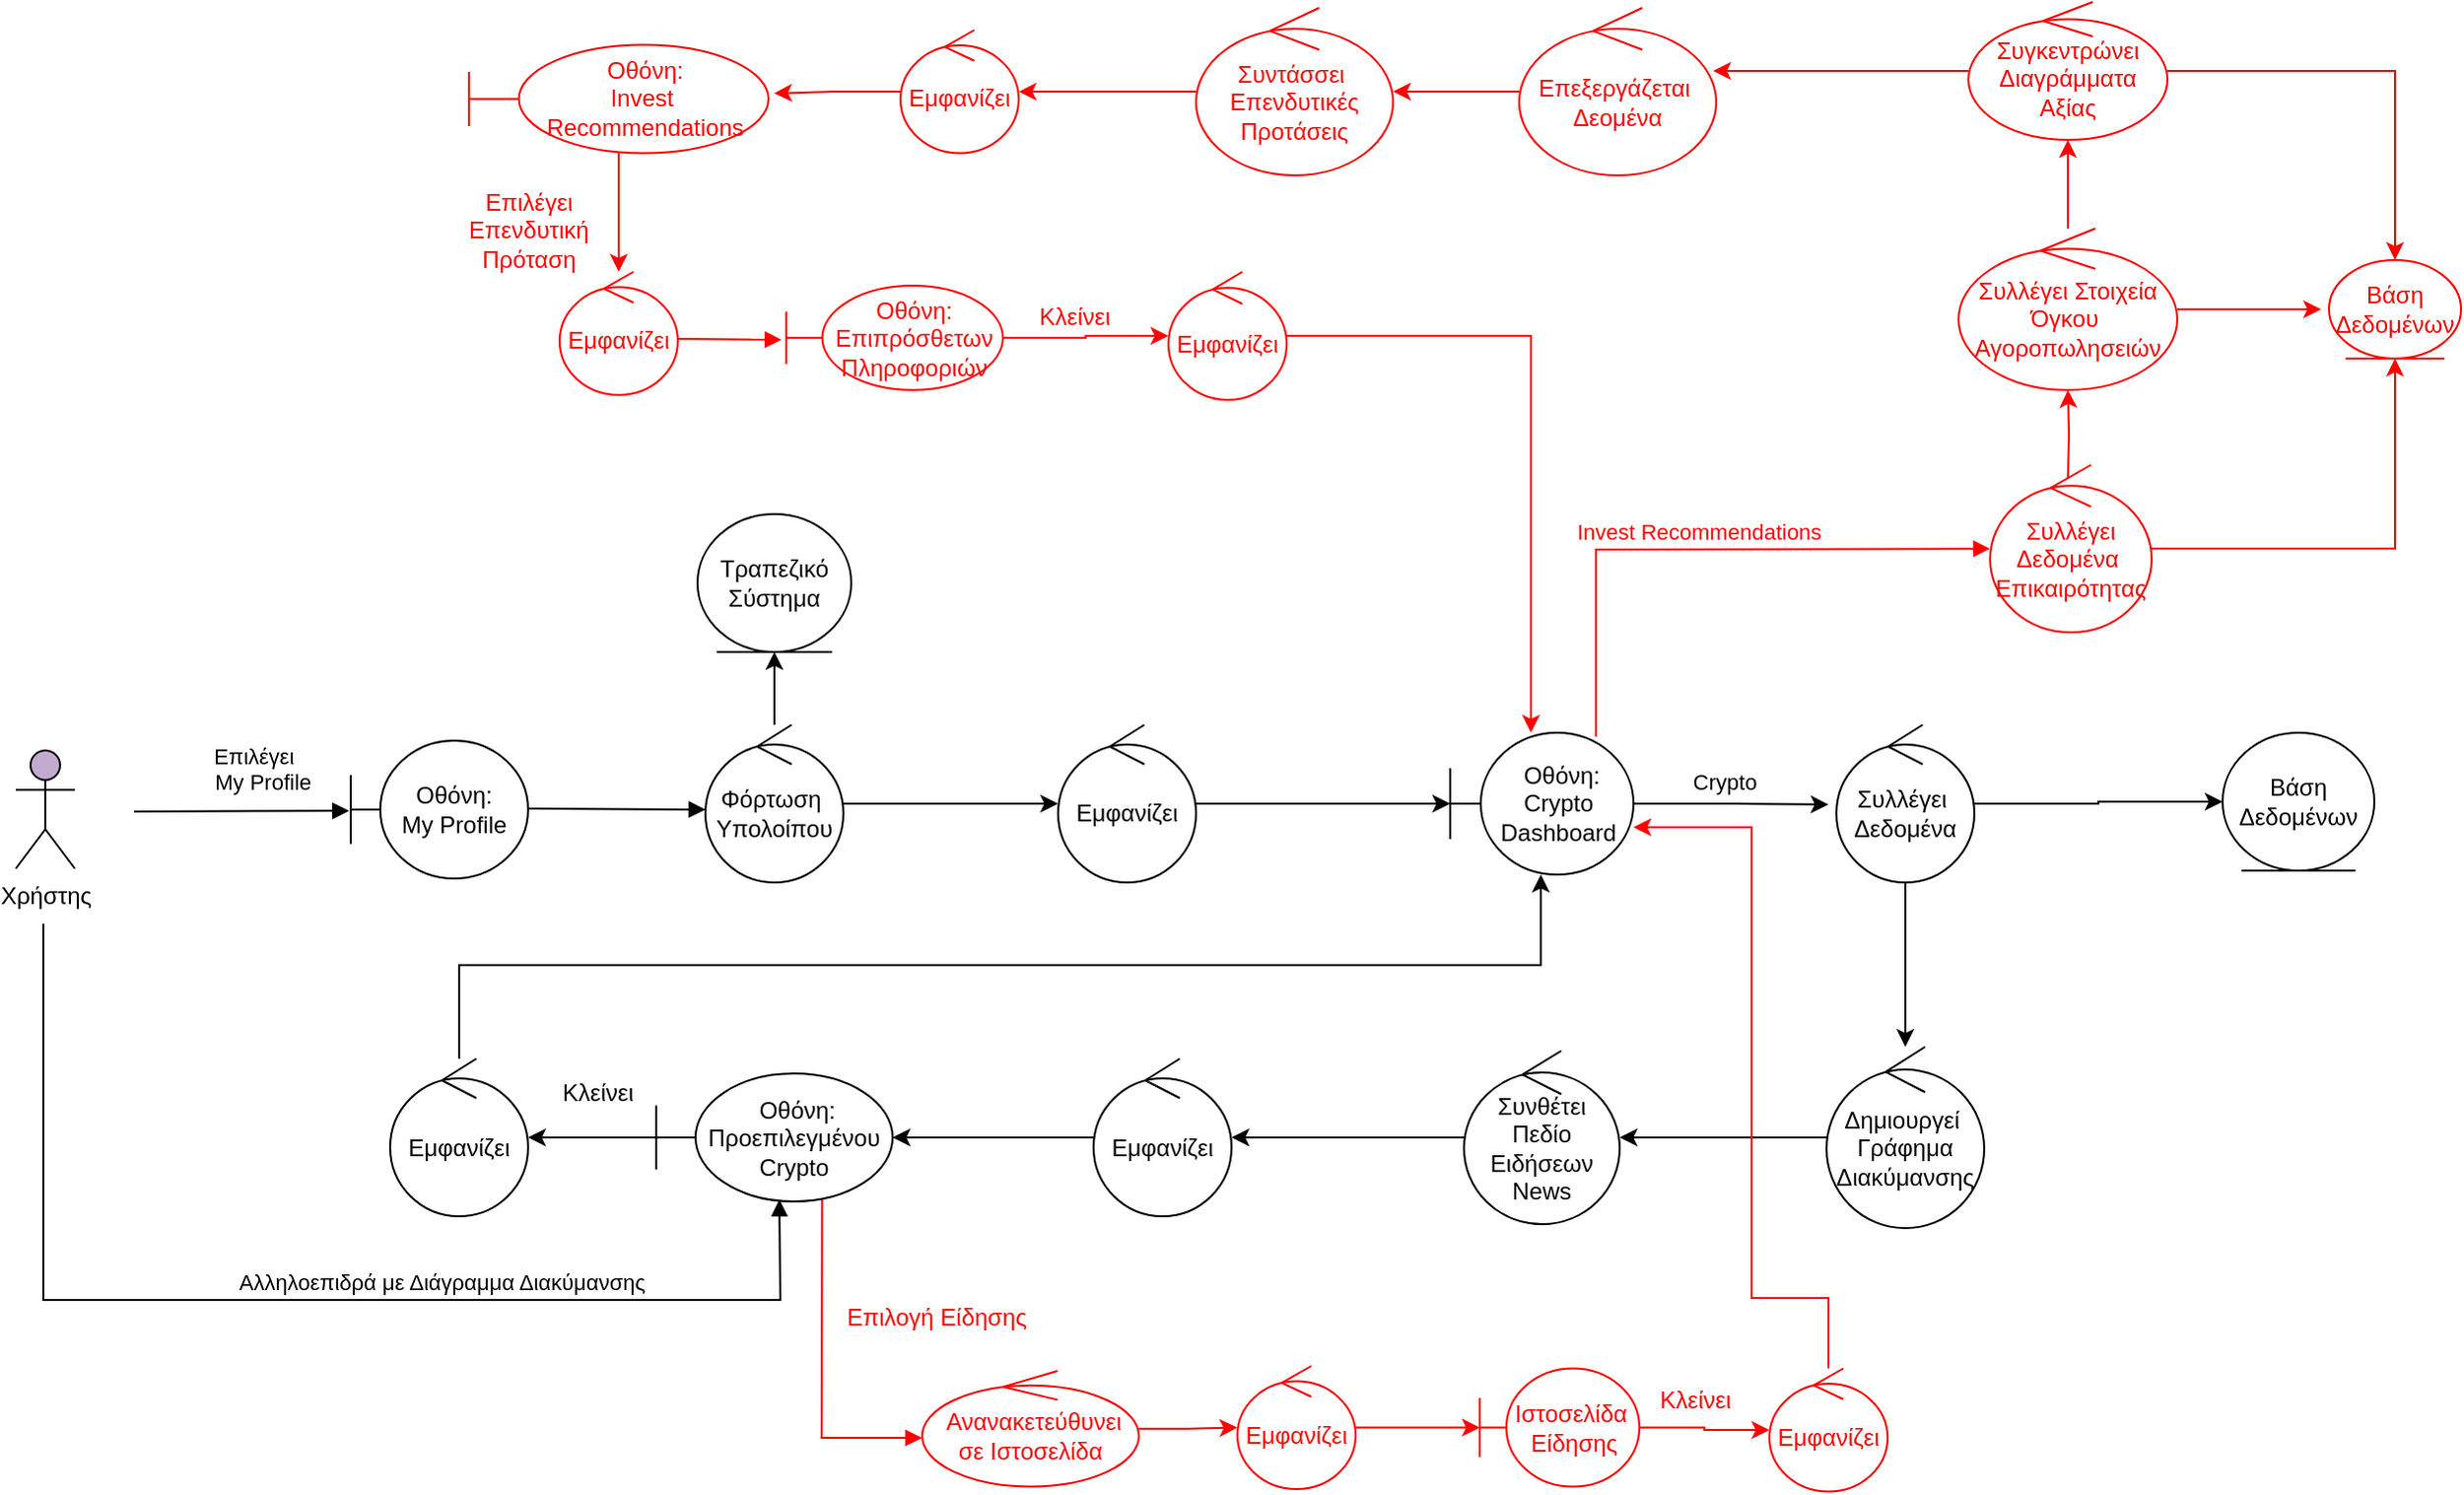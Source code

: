 <mxfile version="19.0.1" type="github"><diagram id="_nPXeiWnj96W809UX9Hm" name="Page-1"><mxGraphModel dx="2130" dy="1215" grid="0" gridSize="10" guides="1" tooltips="1" connect="1" arrows="1" fold="1" page="0" pageScale="1" pageWidth="827" pageHeight="1169" background="#ffffff" math="0" shadow="0"><root><mxCell id="0"/><mxCell id="1" parent="0"/><mxCell id="AXTZd4ac_4bMyf1W9GCl-1" value="Οθόνη:&lt;br&gt;My Profile" style="shape=umlBoundary;whiteSpace=wrap;html=1;" parent="1" vertex="1"><mxGeometry x="80" y="160" width="90" height="70" as="geometry"/></mxCell><mxCell id="AXTZd4ac_4bMyf1W9GCl-2" value="Επιλέγει&amp;nbsp;&lt;br&gt;&amp;nbsp; My Profile" style="html=1;verticalAlign=bottom;endArrow=block;rounded=0;entryX=-0.009;entryY=0.509;entryDx=0;entryDy=0;entryPerimeter=0;" parent="1" target="AXTZd4ac_4bMyf1W9GCl-1" edge="1"><mxGeometry x="0.136" y="6" width="80" relative="1" as="geometry"><mxPoint x="-30" y="196" as="sourcePoint"/><mxPoint x="50" y="194.5" as="targetPoint"/><Array as="points"><mxPoint x="-30" y="196"/></Array><mxPoint as="offset"/></mxGeometry></mxCell><mxCell id="AXTZd4ac_4bMyf1W9GCl-3" value="&lt;font color=&quot;#000000&quot;&gt;Χρήστης&lt;/font&gt;" style="shape=umlActor;verticalLabelPosition=bottom;verticalAlign=top;html=1;outlineConnect=0;fillColor=#C3ABD0;fontColor=#ffffff;strokeColor=#000000;" parent="1" vertex="1"><mxGeometry x="-90" y="165" width="30" height="60" as="geometry"/></mxCell><mxCell id="AXTZd4ac_4bMyf1W9GCl-16" value="" style="edgeStyle=orthogonalEdgeStyle;rounded=0;orthogonalLoop=1;jettySize=auto;html=1;entryX=-0.057;entryY=0.506;entryDx=0;entryDy=0;entryPerimeter=0;" parent="1" source="AXTZd4ac_4bMyf1W9GCl-5" target="AXTZd4ac_4bMyf1W9GCl-25" edge="1"><mxGeometry relative="1" as="geometry"><mxPoint x="874" y="213" as="targetPoint"/></mxGeometry></mxCell><mxCell id="AXTZd4ac_4bMyf1W9GCl-44" value="Crypto" style="edgeLabel;html=1;align=center;verticalAlign=middle;resizable=0;points=[];fontColor=#000000;" parent="AXTZd4ac_4bMyf1W9GCl-16" vertex="1" connectable="0"><mxGeometry x="-0.251" relative="1" as="geometry"><mxPoint x="8" y="-11" as="offset"/></mxGeometry></mxCell><mxCell id="AXTZd4ac_4bMyf1W9GCl-5" value="&amp;nbsp;Οθόνη:&lt;br&gt;Crypto&lt;br&gt;Dashboard" style="shape=umlBoundary;whiteSpace=wrap;html=1;" parent="1" vertex="1"><mxGeometry x="638" y="156" width="93" height="72" as="geometry"/></mxCell><mxCell id="AXTZd4ac_4bMyf1W9GCl-7" value="" style="html=1;verticalAlign=bottom;endArrow=block;rounded=0;" parent="1" edge="1"><mxGeometry width="80" relative="1" as="geometry"><mxPoint x="170" y="194.52" as="sourcePoint"/><mxPoint x="260" y="195.0" as="targetPoint"/><Array as="points"/></mxGeometry></mxCell><mxCell id="g1nBPuacDrlMTDoTEJjW-10" value="" style="edgeStyle=orthogonalEdgeStyle;rounded=0;orthogonalLoop=1;jettySize=auto;html=0;labelBackgroundColor=#FFFFFF;fontFamily=Helvetica;fontSize=12;fontColor=#000000;strokeColor=#000000;" parent="1" source="AXTZd4ac_4bMyf1W9GCl-10" target="AXTZd4ac_4bMyf1W9GCl-5" edge="1"><mxGeometry relative="1" as="geometry"/></mxCell><mxCell id="AXTZd4ac_4bMyf1W9GCl-10" value="Εμφανίζει" style="ellipse;shape=umlControl;whiteSpace=wrap;html=1;" parent="1" vertex="1"><mxGeometry x="439" y="152" width="70" height="80" as="geometry"/></mxCell><mxCell id="AXTZd4ac_4bMyf1W9GCl-19" value="" style="edgeStyle=orthogonalEdgeStyle;rounded=0;orthogonalLoop=1;jettySize=auto;html=1;" parent="1" source="AXTZd4ac_4bMyf1W9GCl-17" target="AXTZd4ac_4bMyf1W9GCl-18" edge="1"><mxGeometry relative="1" as="geometry"/></mxCell><mxCell id="AXTZd4ac_4bMyf1W9GCl-22" value="" style="edgeStyle=orthogonalEdgeStyle;rounded=0;orthogonalLoop=1;jettySize=auto;html=1;" parent="1" source="AXTZd4ac_4bMyf1W9GCl-17" target="AXTZd4ac_4bMyf1W9GCl-10" edge="1"><mxGeometry relative="1" as="geometry"><mxPoint x="560" y="60" as="targetPoint"/></mxGeometry></mxCell><mxCell id="AXTZd4ac_4bMyf1W9GCl-17" value="Φόρτωση&amp;nbsp;&lt;br&gt;Υπολοίπου" style="ellipse;shape=umlControl;whiteSpace=wrap;html=1;" parent="1" vertex="1"><mxGeometry x="260" y="152" width="70" height="80" as="geometry"/></mxCell><mxCell id="AXTZd4ac_4bMyf1W9GCl-18" value="Τραπεζικό Σύστημα" style="ellipse;shape=umlEntity;whiteSpace=wrap;html=1;" parent="1" vertex="1"><mxGeometry x="256" y="45" width="78" height="70" as="geometry"/></mxCell><mxCell id="g1nBPuacDrlMTDoTEJjW-11" value="" style="edgeStyle=orthogonalEdgeStyle;rounded=0;orthogonalLoop=1;jettySize=auto;html=0;labelBackgroundColor=#FFFFFF;fontFamily=Helvetica;fontSize=12;fontColor=#000000;strokeColor=#000000;" parent="1" source="AXTZd4ac_4bMyf1W9GCl-25" target="AXTZd4ac_4bMyf1W9GCl-28" edge="1"><mxGeometry relative="1" as="geometry"/></mxCell><mxCell id="g1nBPuacDrlMTDoTEJjW-22" value="" style="edgeStyle=orthogonalEdgeStyle;rounded=0;orthogonalLoop=1;jettySize=auto;html=0;labelBackgroundColor=#FFFFFF;fontFamily=Helvetica;fontSize=12;fontColor=#FF0000;strokeColor=#000000;" parent="1" source="AXTZd4ac_4bMyf1W9GCl-25" target="AXTZd4ac_4bMyf1W9GCl-27" edge="1"><mxGeometry relative="1" as="geometry"/></mxCell><mxCell id="AXTZd4ac_4bMyf1W9GCl-25" value="Συλλέγει&amp;nbsp;&lt;br&gt;Δεδομένα" style="ellipse;shape=umlControl;whiteSpace=wrap;html=1;" parent="1" vertex="1"><mxGeometry x="834" y="152" width="70" height="80" as="geometry"/></mxCell><mxCell id="AXTZd4ac_4bMyf1W9GCl-27" value="Βάση Δεδομένων" style="ellipse;shape=umlEntity;whiteSpace=wrap;html=1;" parent="1" vertex="1"><mxGeometry x="1030" y="156" width="77" height="70" as="geometry"/></mxCell><mxCell id="AXTZd4ac_4bMyf1W9GCl-37" value="" style="edgeStyle=orthogonalEdgeStyle;rounded=0;orthogonalLoop=1;jettySize=auto;html=1;" parent="1" source="AXTZd4ac_4bMyf1W9GCl-28" target="AXTZd4ac_4bMyf1W9GCl-29" edge="1"><mxGeometry relative="1" as="geometry"/></mxCell><mxCell id="AXTZd4ac_4bMyf1W9GCl-28" value="Δημιουργεί&amp;nbsp;&lt;br&gt;Γράφημα Διακύμανσης" style="ellipse;shape=umlControl;whiteSpace=wrap;html=1;" parent="1" vertex="1"><mxGeometry x="829" y="315.5" width="80" height="92" as="geometry"/></mxCell><mxCell id="AXTZd4ac_4bMyf1W9GCl-38" value="" style="edgeStyle=orthogonalEdgeStyle;rounded=0;orthogonalLoop=1;jettySize=auto;html=1;" parent="1" source="AXTZd4ac_4bMyf1W9GCl-29" target="AXTZd4ac_4bMyf1W9GCl-31" edge="1"><mxGeometry relative="1" as="geometry"/></mxCell><mxCell id="AXTZd4ac_4bMyf1W9GCl-29" value="Συνθέτει Πεδίο Ειδήσεων News" style="ellipse;shape=umlControl;whiteSpace=wrap;html=1;" parent="1" vertex="1"><mxGeometry x="645" y="317.5" width="79" height="88" as="geometry"/></mxCell><mxCell id="g1nBPuacDrlMTDoTEJjW-3" value="" style="edgeStyle=orthogonalEdgeStyle;rounded=0;orthogonalLoop=1;jettySize=auto;html=0;labelBackgroundColor=#FFFFFF;fontFamily=Helvetica;fontSize=12;fontColor=#000000;strokeColor=#000000;" parent="1" source="AXTZd4ac_4bMyf1W9GCl-31" target="AXTZd4ac_4bMyf1W9GCl-33" edge="1"><mxGeometry relative="1" as="geometry"/></mxCell><mxCell id="AXTZd4ac_4bMyf1W9GCl-31" value="Εμφανίζει" style="ellipse;shape=umlControl;whiteSpace=wrap;html=1;" parent="1" vertex="1"><mxGeometry x="457" y="321.5" width="70" height="80" as="geometry"/></mxCell><mxCell id="AXTZd4ac_4bMyf1W9GCl-40" value="Αλληλοεπιδρά με Διάγραμμα Διακύμανσης" style="html=1;verticalAlign=bottom;endArrow=block;rounded=0;entryX=0.521;entryY=0.985;entryDx=0;entryDy=0;entryPerimeter=0;" parent="1" target="AXTZd4ac_4bMyf1W9GCl-33" edge="1"><mxGeometry x="0.276" width="80" relative="1" as="geometry"><mxPoint x="-76" y="253" as="sourcePoint"/><mxPoint x="40" y="420" as="targetPoint"/><Array as="points"><mxPoint x="-76" y="280"/><mxPoint x="-76" y="444"/><mxPoint x="298" y="444"/></Array><mxPoint as="offset"/></mxGeometry></mxCell><mxCell id="AXTZd4ac_4bMyf1W9GCl-45" value="&lt;font color=&quot;#ff0000&quot;&gt;Invest Recommendations&lt;/font&gt;" style="html=1;verticalAlign=bottom;endArrow=block;rounded=0;fontColor=#000000;strokeColor=#FF0000;" parent="1" target="AXTZd4ac_4bMyf1W9GCl-47" edge="1"><mxGeometry width="80" relative="1" as="geometry"><mxPoint x="712" y="158" as="sourcePoint"/><mxPoint x="910" y="10" as="targetPoint"/><Array as="points"><mxPoint x="712" y="63"/></Array></mxGeometry></mxCell><mxCell id="AXTZd4ac_4bMyf1W9GCl-50" value="" style="edgeStyle=orthogonalEdgeStyle;rounded=0;orthogonalLoop=1;jettySize=auto;html=1;fontColor=#FF0000;strokeColor=#FF0000;" parent="1" target="AXTZd4ac_4bMyf1W9GCl-48" edge="1"><mxGeometry relative="1" as="geometry"><mxPoint x="951.5" y="27" as="sourcePoint"/></mxGeometry></mxCell><mxCell id="NO3VGolb-QEhstimBeXr-2" style="edgeStyle=orthogonalEdgeStyle;rounded=0;orthogonalLoop=1;jettySize=auto;html=1;entryX=0.5;entryY=1;entryDx=0;entryDy=0;strokeColor=#FF0000;" edge="1" parent="1" source="AXTZd4ac_4bMyf1W9GCl-47" target="AXTZd4ac_4bMyf1W9GCl-56"><mxGeometry relative="1" as="geometry"/></mxCell><mxCell id="AXTZd4ac_4bMyf1W9GCl-47" value="Συλλέγει Δεδομένα&amp;nbsp;&lt;br&gt;Επικαιρότητας" style="ellipse;shape=umlControl;whiteSpace=wrap;html=1;fontColor=#FF0000;strokeColor=#FF0000;" parent="1" vertex="1"><mxGeometry x="912" y="20" width="82" height="85" as="geometry"/></mxCell><mxCell id="AXTZd4ac_4bMyf1W9GCl-51" value="" style="edgeStyle=orthogonalEdgeStyle;rounded=0;orthogonalLoop=1;jettySize=auto;html=1;fontColor=#FF0000;strokeColor=#FF0000;" parent="1" source="AXTZd4ac_4bMyf1W9GCl-48" target="AXTZd4ac_4bMyf1W9GCl-49" edge="1"><mxGeometry relative="1" as="geometry"/></mxCell><mxCell id="AXTZd4ac_4bMyf1W9GCl-55" value="" style="edgeStyle=orthogonalEdgeStyle;rounded=0;orthogonalLoop=1;jettySize=auto;html=1;fontColor=#FF0000;strokeColor=#FF0000;" parent="1" source="AXTZd4ac_4bMyf1W9GCl-48" edge="1"><mxGeometry relative="1" as="geometry"><mxPoint x="1080" y="-59" as="targetPoint"/></mxGeometry></mxCell><mxCell id="AXTZd4ac_4bMyf1W9GCl-48" value="Συλλέγει Στοιχεία Όγκου&amp;nbsp;&lt;br&gt;Αγοροπωλησειών" style="ellipse;shape=umlControl;whiteSpace=wrap;html=1;fontColor=#FF0000;strokeColor=#FF0000;" parent="1" vertex="1"><mxGeometry x="896" y="-100" width="111" height="82" as="geometry"/></mxCell><mxCell id="AXTZd4ac_4bMyf1W9GCl-57" value="" style="edgeStyle=orthogonalEdgeStyle;rounded=0;orthogonalLoop=1;jettySize=auto;html=1;fontColor=#FF0000;strokeColor=#FF0000;" parent="1" source="AXTZd4ac_4bMyf1W9GCl-49" target="AXTZd4ac_4bMyf1W9GCl-56" edge="1"><mxGeometry relative="1" as="geometry"/></mxCell><mxCell id="AXTZd4ac_4bMyf1W9GCl-59" value="" style="edgeStyle=orthogonalEdgeStyle;rounded=0;orthogonalLoop=1;jettySize=auto;html=1;fontColor=#FF0000;strokeColor=#FF0000;" parent="1" source="AXTZd4ac_4bMyf1W9GCl-49" target="AXTZd4ac_4bMyf1W9GCl-58" edge="1"><mxGeometry relative="1" as="geometry"><Array as="points"><mxPoint x="783" y="-180"/><mxPoint x="783" y="-180"/></Array></mxGeometry></mxCell><mxCell id="AXTZd4ac_4bMyf1W9GCl-49" value="Συγκεντρώνει Διαγράμματα Αξίας" style="ellipse;shape=umlControl;whiteSpace=wrap;html=1;fontColor=#FF0000;strokeColor=#FF0000;" parent="1" vertex="1"><mxGeometry x="901" y="-215" width="101" height="70" as="geometry"/></mxCell><mxCell id="AXTZd4ac_4bMyf1W9GCl-56" value="&lt;font color=&quot;#ff0000&quot;&gt;Βάση Δεδομένων&lt;/font&gt;" style="ellipse;shape=umlEntity;whiteSpace=wrap;html=1;strokeColor=#FF0000;" parent="1" vertex="1"><mxGeometry x="1084" y="-84" width="67" height="50" as="geometry"/></mxCell><mxCell id="AXTZd4ac_4bMyf1W9GCl-61" value="" style="edgeStyle=orthogonalEdgeStyle;rounded=0;orthogonalLoop=1;jettySize=auto;html=1;fontColor=#FF0000;strokeColor=#FF0000;" parent="1" source="AXTZd4ac_4bMyf1W9GCl-58" target="AXTZd4ac_4bMyf1W9GCl-60" edge="1"><mxGeometry relative="1" as="geometry"/></mxCell><mxCell id="AXTZd4ac_4bMyf1W9GCl-58" value="Επεξεργάζεται&amp;nbsp;&lt;br&gt;Δεομένα" style="ellipse;shape=umlControl;whiteSpace=wrap;html=1;fontColor=#FF0000;strokeColor=#FF0000;" parent="1" vertex="1"><mxGeometry x="673" y="-212" width="100" height="85" as="geometry"/></mxCell><mxCell id="AXTZd4ac_4bMyf1W9GCl-63" value="" style="edgeStyle=orthogonalEdgeStyle;rounded=0;orthogonalLoop=1;jettySize=auto;html=1;fontColor=#FF0000;strokeColor=#FF0000;" parent="1" source="AXTZd4ac_4bMyf1W9GCl-60" target="AXTZd4ac_4bMyf1W9GCl-62" edge="1"><mxGeometry relative="1" as="geometry"><mxPoint x="550" y="-127" as="targetPoint"/></mxGeometry></mxCell><mxCell id="AXTZd4ac_4bMyf1W9GCl-60" value="Συντάσσει&amp;nbsp;&lt;br&gt;Επενδυτικές&lt;br&gt;Προτάσεις&lt;br&gt;" style="ellipse;shape=umlControl;whiteSpace=wrap;html=1;fontColor=#FF0000;strokeColor=#FF0000;" parent="1" vertex="1"><mxGeometry x="509" y="-212" width="100" height="85" as="geometry"/></mxCell><mxCell id="AXTZd4ac_4bMyf1W9GCl-65" value="" style="edgeStyle=orthogonalEdgeStyle;rounded=0;orthogonalLoop=1;jettySize=auto;html=1;fontColor=#FF0000;strokeColor=#FF0000;entryX=1.019;entryY=0.448;entryDx=0;entryDy=0;entryPerimeter=0;" parent="1" source="AXTZd4ac_4bMyf1W9GCl-62" target="AXTZd4ac_4bMyf1W9GCl-64" edge="1"><mxGeometry relative="1" as="geometry"/></mxCell><mxCell id="AXTZd4ac_4bMyf1W9GCl-62" value="Εμφανίζει&lt;br&gt;" style="ellipse;shape=umlControl;whiteSpace=wrap;html=1;fontColor=#FF0000;strokeColor=#FF0000;" parent="1" vertex="1"><mxGeometry x="359" y="-200.75" width="60" height="62.5" as="geometry"/></mxCell><mxCell id="g1nBPuacDrlMTDoTEJjW-7" value="" style="edgeStyle=orthogonalEdgeStyle;rounded=0;orthogonalLoop=1;jettySize=auto;html=0;labelBackgroundColor=#FFFFFF;fontFamily=Helvetica;fontSize=12;fontColor=#000000;strokeColor=#FF0000;" parent="1" source="AXTZd4ac_4bMyf1W9GCl-64" target="AXTZd4ac_4bMyf1W9GCl-67" edge="1"><mxGeometry relative="1" as="geometry"/></mxCell><mxCell id="AXTZd4ac_4bMyf1W9GCl-64" value="Οθόνη:&lt;br&gt;Invest&amp;nbsp;&lt;br&gt;Recommendations" style="shape=umlBoundary;whiteSpace=wrap;html=1;fontColor=#FF0000;strokeColor=#FF0000;" parent="1" vertex="1"><mxGeometry x="140" y="-193.25" width="152" height="55" as="geometry"/></mxCell><mxCell id="AXTZd4ac_4bMyf1W9GCl-67" value="Εμφανίζει&lt;br&gt;" style="ellipse;shape=umlControl;whiteSpace=wrap;html=1;fontColor=#FF0000;strokeColor=#FF0000;" parent="1" vertex="1"><mxGeometry x="186" y="-78" width="60" height="62.5" as="geometry"/></mxCell><mxCell id="g1nBPuacDrlMTDoTEJjW-27" value="" style="edgeStyle=orthogonalEdgeStyle;rounded=0;orthogonalLoop=1;jettySize=auto;html=0;labelBackgroundColor=#FFFFFF;fontFamily=Helvetica;fontSize=12;fontColor=#FF0000;strokeColor=#FF0000;" parent="1" source="AXTZd4ac_4bMyf1W9GCl-69" target="g1nBPuacDrlMTDoTEJjW-25" edge="1"><mxGeometry relative="1" as="geometry"/></mxCell><mxCell id="AXTZd4ac_4bMyf1W9GCl-69" value="Οθόνη:&lt;br&gt;Επιπρόσθετων&lt;br&gt;Πληροφοριών" style="shape=umlBoundary;whiteSpace=wrap;html=1;fontColor=#FF0000;strokeColor=#FF0000;" parent="1" vertex="1"><mxGeometry x="301" y="-71" width="110" height="53" as="geometry"/></mxCell><mxCell id="AXTZd4ac_4bMyf1W9GCl-70" value="" style="html=1;verticalAlign=bottom;endArrow=block;rounded=0;fontColor=#FF0000;strokeColor=#FF0000;entryX=-0.021;entryY=0.518;entryDx=0;entryDy=0;entryPerimeter=0;" parent="1" target="AXTZd4ac_4bMyf1W9GCl-69" edge="1"><mxGeometry width="80" relative="1" as="geometry"><mxPoint x="246" y="-44" as="sourcePoint"/><mxPoint x="130" y="-20" as="targetPoint"/><Array as="points"/></mxGeometry></mxCell><mxCell id="AXTZd4ac_4bMyf1W9GCl-77" value="" style="html=1;verticalAlign=bottom;endArrow=block;rounded=0;fontColor=#FF0000;strokeColor=#FF0000;exitX=0.702;exitY=0.985;exitDx=0;exitDy=0;exitPerimeter=0;" parent="1" edge="1" source="AXTZd4ac_4bMyf1W9GCl-33"><mxGeometry width="80" relative="1" as="geometry"><mxPoint x="300" y="394" as="sourcePoint"/><mxPoint x="370" y="514" as="targetPoint"/><Array as="points"><mxPoint x="319" y="514"/></Array></mxGeometry></mxCell><mxCell id="AXTZd4ac_4bMyf1W9GCl-80" value="" style="edgeStyle=orthogonalEdgeStyle;rounded=0;orthogonalLoop=1;jettySize=auto;html=1;fontColor=#FF0000;strokeColor=#FF0000;" parent="1" source="AXTZd4ac_4bMyf1W9GCl-78" target="AXTZd4ac_4bMyf1W9GCl-79" edge="1"><mxGeometry relative="1" as="geometry"/></mxCell><mxCell id="AXTZd4ac_4bMyf1W9GCl-78" value="&amp;nbsp;Ανανακετεύθυνει&lt;br&gt;σε Ιστοσελίδα" style="ellipse;shape=umlControl;whiteSpace=wrap;html=1;fontColor=#FF0000;strokeColor=#FF0000;" parent="1" vertex="1"><mxGeometry x="370" y="480" width="110" height="58.75" as="geometry"/></mxCell><mxCell id="AXTZd4ac_4bMyf1W9GCl-82" value="" style="edgeStyle=orthogonalEdgeStyle;rounded=0;orthogonalLoop=1;jettySize=auto;html=1;fontColor=#FF0000;strokeColor=#FF0000;" parent="1" source="AXTZd4ac_4bMyf1W9GCl-79" target="AXTZd4ac_4bMyf1W9GCl-81" edge="1"><mxGeometry relative="1" as="geometry"/></mxCell><mxCell id="AXTZd4ac_4bMyf1W9GCl-79" value="Εμφανίζει&lt;br&gt;" style="ellipse;shape=umlControl;whiteSpace=wrap;html=1;fontColor=#FF0000;strokeColor=#FF0000;" parent="1" vertex="1"><mxGeometry x="530" y="477.5" width="60" height="62.5" as="geometry"/></mxCell><mxCell id="AXTZd4ac_4bMyf1W9GCl-87" value="" style="edgeStyle=orthogonalEdgeStyle;rounded=0;orthogonalLoop=1;jettySize=auto;html=1;fontColor=#FF0000;strokeColor=#FF0000;" parent="1" source="AXTZd4ac_4bMyf1W9GCl-81" target="AXTZd4ac_4bMyf1W9GCl-86" edge="1"><mxGeometry relative="1" as="geometry"/></mxCell><mxCell id="AXTZd4ac_4bMyf1W9GCl-81" value="Ιστοσελίδα&amp;nbsp;&lt;br&gt;Είδησης" style="shape=umlBoundary;whiteSpace=wrap;html=1;fontColor=#FF0000;strokeColor=#FF0000;" parent="1" vertex="1"><mxGeometry x="653" y="478.75" width="81" height="60" as="geometry"/></mxCell><mxCell id="NO3VGolb-QEhstimBeXr-1" style="edgeStyle=orthogonalEdgeStyle;rounded=0;orthogonalLoop=1;jettySize=auto;html=1;strokeColor=#FF0000;" edge="1" parent="1" source="AXTZd4ac_4bMyf1W9GCl-86" target="AXTZd4ac_4bMyf1W9GCl-5"><mxGeometry relative="1" as="geometry"><Array as="points"><mxPoint x="830" y="443"/><mxPoint x="791" y="443"/><mxPoint x="791" y="204"/></Array></mxGeometry></mxCell><mxCell id="AXTZd4ac_4bMyf1W9GCl-86" value="Εμφανίζει&lt;br&gt;" style="ellipse;shape=umlControl;whiteSpace=wrap;html=1;fontColor=#FF0000;strokeColor=#FF0000;" parent="1" vertex="1"><mxGeometry x="800" y="478.75" width="60" height="62.5" as="geometry"/></mxCell><mxCell id="g1nBPuacDrlMTDoTEJjW-15" value="" style="edgeStyle=orthogonalEdgeStyle;rounded=0;orthogonalLoop=1;jettySize=auto;html=0;labelBackgroundColor=#FFFFFF;fontFamily=Helvetica;fontSize=12;fontColor=#000000;strokeColor=#000000;" parent="1" source="AXTZd4ac_4bMyf1W9GCl-33" target="g1nBPuacDrlMTDoTEJjW-13" edge="1"><mxGeometry relative="1" as="geometry"/></mxCell><mxCell id="AXTZd4ac_4bMyf1W9GCl-33" value="&amp;nbsp;Οθόνη:&lt;br&gt;Προεπιλεγμένου &lt;br&gt;Crypto" style="shape=umlBoundary;whiteSpace=wrap;html=1;" parent="1" vertex="1"><mxGeometry x="235" y="329" width="120" height="65" as="geometry"/></mxCell><mxCell id="g1nBPuacDrlMTDoTEJjW-12" style="edgeStyle=orthogonalEdgeStyle;rounded=0;orthogonalLoop=1;jettySize=auto;html=0;exitX=0.5;exitY=1;exitDx=0;exitDy=0;labelBackgroundColor=#FFFFFF;fontFamily=Helvetica;fontSize=12;fontColor=#000000;strokeColor=#000000;" parent="1" edge="1"><mxGeometry relative="1" as="geometry"><mxPoint x="1083" y="290" as="sourcePoint"/><mxPoint x="1083" y="290" as="targetPoint"/></mxGeometry></mxCell><mxCell id="g1nBPuacDrlMTDoTEJjW-16" value="" style="edgeStyle=orthogonalEdgeStyle;rounded=0;orthogonalLoop=1;jettySize=auto;html=0;labelBackgroundColor=#FFFFFF;fontFamily=Helvetica;fontSize=12;fontColor=#000000;strokeColor=#000000;" parent="1" source="g1nBPuacDrlMTDoTEJjW-13" target="AXTZd4ac_4bMyf1W9GCl-5" edge="1"><mxGeometry relative="1" as="geometry"><mxPoint x="80" y="302.714" as="targetPoint"/><Array as="points"><mxPoint x="135" y="274"/><mxPoint x="684" y="274"/></Array></mxGeometry></mxCell><mxCell id="g1nBPuacDrlMTDoTEJjW-13" value="Εμφανίζει" style="ellipse;shape=umlControl;whiteSpace=wrap;html=1;" parent="1" vertex="1"><mxGeometry x="100" y="321.5" width="70" height="80" as="geometry"/></mxCell><mxCell id="g1nBPuacDrlMTDoTEJjW-17" value="Κλείνει" style="text;html=1;align=center;verticalAlign=middle;resizable=0;points=[];autosize=1;strokeColor=none;fillColor=none;fontSize=12;fontFamily=Helvetica;fontColor=#000000;" parent="1" vertex="1"><mxGeometry x="180" y="329" width="50" height="20" as="geometry"/></mxCell><mxCell id="g1nBPuacDrlMTDoTEJjW-18" value="&lt;font color=&quot;#ff0000&quot;&gt;Επιλογή Είδησης&lt;/font&gt;" style="text;html=1;align=center;verticalAlign=middle;resizable=0;points=[];autosize=1;strokeColor=none;fillColor=none;fontSize=12;fontFamily=Helvetica;fontColor=#000000;" parent="1" vertex="1"><mxGeometry x="322" y="443" width="110" height="20" as="geometry"/></mxCell><mxCell id="g1nBPuacDrlMTDoTEJjW-19" value="Κλείνει" style="text;html=1;align=center;verticalAlign=middle;resizable=0;points=[];autosize=1;strokeColor=none;fillColor=none;fontSize=12;fontFamily=Helvetica;fontColor=#FF0000;" parent="1" vertex="1"><mxGeometry x="737" y="485" width="50" height="20" as="geometry"/></mxCell><mxCell id="g1nBPuacDrlMTDoTEJjW-24" value="Επιλέγει &lt;br&gt;Επενδυτική &lt;br&gt;Πρόταση" style="text;html=1;align=center;verticalAlign=middle;resizable=0;points=[];autosize=1;strokeColor=none;fillColor=none;fontSize=12;fontFamily=Helvetica;fontColor=#FF0000;" parent="1" vertex="1"><mxGeometry x="130" y="-124" width="80" height="50" as="geometry"/></mxCell><mxCell id="g1nBPuacDrlMTDoTEJjW-29" value="" style="edgeStyle=orthogonalEdgeStyle;rounded=0;orthogonalLoop=1;jettySize=auto;html=0;labelBackgroundColor=#FFFFFF;fontFamily=Helvetica;fontSize=12;fontColor=#FF0000;strokeColor=#FF0000;" parent="1" source="g1nBPuacDrlMTDoTEJjW-25" target="AXTZd4ac_4bMyf1W9GCl-5" edge="1"><mxGeometry relative="1" as="geometry"><mxPoint x="559.0" y="74" as="targetPoint"/><Array as="points"><mxPoint x="679" y="-46"/></Array></mxGeometry></mxCell><mxCell id="g1nBPuacDrlMTDoTEJjW-25" value="Εμφανίζει&lt;br&gt;" style="ellipse;shape=umlControl;whiteSpace=wrap;html=1;fontColor=#FF0000;strokeColor=#FF0000;" parent="1" vertex="1"><mxGeometry x="495" y="-78" width="60" height="65" as="geometry"/></mxCell><mxCell id="g1nBPuacDrlMTDoTEJjW-26" value="Κλείνει" style="text;html=1;align=center;verticalAlign=middle;resizable=0;points=[];autosize=1;strokeColor=none;fillColor=none;fontSize=12;fontFamily=Helvetica;fontColor=#FF0000;" parent="1" vertex="1"><mxGeometry x="422" y="-65" width="50" height="20" as="geometry"/></mxCell></root></mxGraphModel></diagram></mxfile>